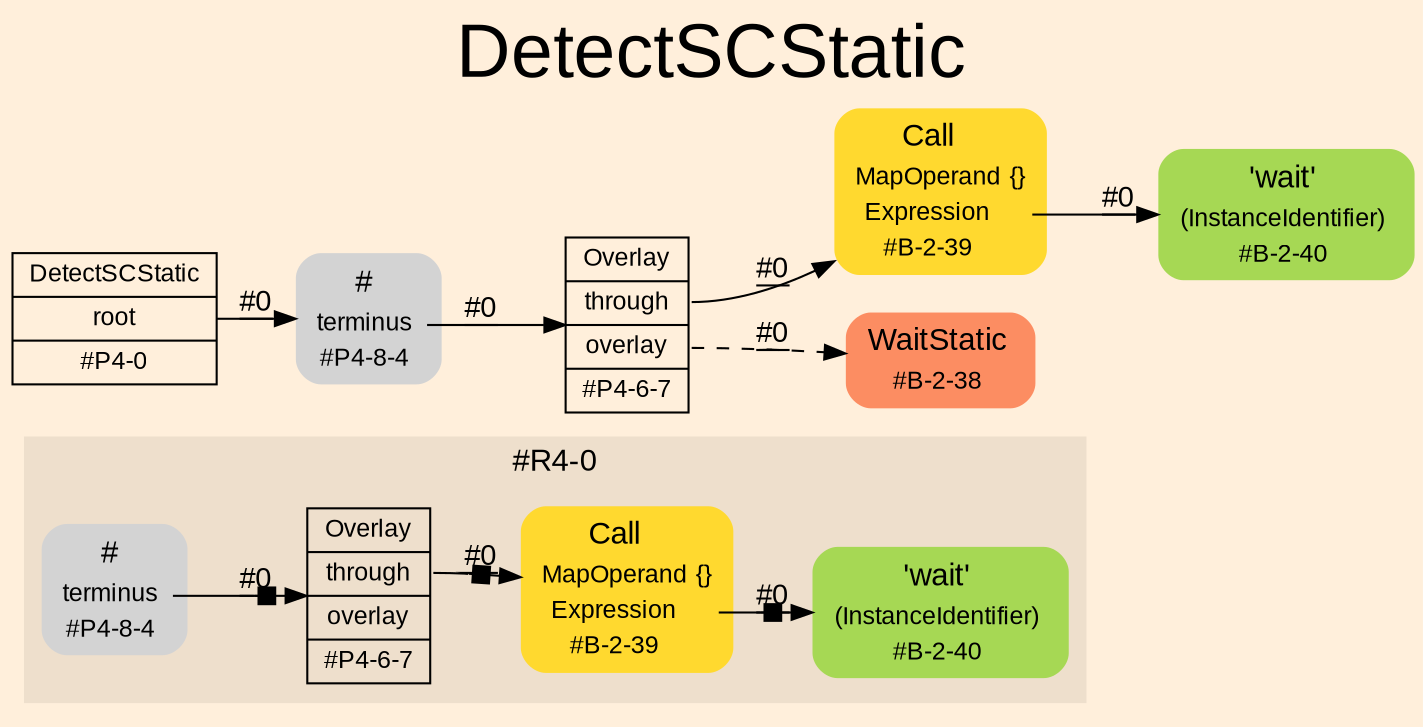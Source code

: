 digraph "DetectSCStatic" {
label = "DetectSCStatic"
labelloc = t
fontsize = "36"
graph [
    rankdir = "LR"
    ranksep = 0.3
    bgcolor = antiquewhite1
    color = black
    fontcolor = black
    fontname = "Arial"
];
node [
    fontname = "Arial"
];
edge [
    fontname = "Arial"
];

// -------------------- figure #R4-0 --------------------
subgraph "cluster#R4-0" {
    label = "#R4-0"
    style = "filled"
    color = antiquewhite2
    fontsize = "15"
    "#R4-0 / #B-2-40" [
        shape = "plaintext"
        fillcolor = "/set28/5"
        label = <<TABLE BORDER="0" CELLBORDER="0" CELLSPACING="0">
         <TR><TD><FONT POINT-SIZE="15.0">'wait'</FONT></TD><TD></TD></TR>
         <TR><TD>(InstanceIdentifier)</TD><TD PORT="port0"></TD></TR>
         <TR><TD>#B-2-40</TD><TD PORT="port1"></TD></TR>
        </TABLE>>
        style = "rounded,filled"
        fontsize = "12"
    ];
    
    "#R4-0 / #B-2-39" [
        shape = "plaintext"
        fillcolor = "/set28/6"
        label = <<TABLE BORDER="0" CELLBORDER="0" CELLSPACING="0">
         <TR><TD><FONT POINT-SIZE="15.0">Call</FONT></TD><TD></TD></TR>
         <TR><TD>MapOperand</TD><TD PORT="port0">{}</TD></TR>
         <TR><TD>Expression</TD><TD PORT="port1"></TD></TR>
         <TR><TD>#B-2-39</TD><TD PORT="port2"></TD></TR>
        </TABLE>>
        style = "rounded,filled"
        fontsize = "12"
    ];
    
    "#R4-0 / #P4-8-4" [
        shape = "plaintext"
        label = <<TABLE BORDER="0" CELLBORDER="0" CELLSPACING="0">
         <TR><TD><FONT POINT-SIZE="15.0">#</FONT></TD><TD></TD></TR>
         <TR><TD>terminus</TD><TD PORT="port0"></TD></TR>
         <TR><TD>#P4-8-4</TD><TD PORT="port1"></TD></TR>
        </TABLE>>
        style = "rounded,filled"
        fontsize = "12"
    ];
    
    "#R4-0 / #P4-6-7" [
        shape = "record"
        fillcolor = antiquewhite2
        label = "<fixed> Overlay | <port0> through | <port1> overlay | <port2> #P4-6-7"
        style = "filled"
        fontsize = "12"
        color = black
        fontcolor = black
    ];
    
}


// -------------------- transformation figure --------------------
"CR#P4-0" [
    shape = "record"
    fillcolor = antiquewhite1
    label = "<fixed> DetectSCStatic | <port0> root | <port1> #P4-0"
    style = "filled"
    fontsize = "12"
    color = black
    fontcolor = black
];

"#P4-8-4" [
    shape = "plaintext"
    label = <<TABLE BORDER="0" CELLBORDER="0" CELLSPACING="0">
     <TR><TD><FONT POINT-SIZE="15.0">#</FONT></TD><TD></TD></TR>
     <TR><TD>terminus</TD><TD PORT="port0"></TD></TR>
     <TR><TD>#P4-8-4</TD><TD PORT="port1"></TD></TR>
    </TABLE>>
    style = "rounded,filled"
    fontsize = "12"
];

"#P4-6-7" [
    shape = "record"
    fillcolor = antiquewhite1
    label = "<fixed> Overlay | <port0> through | <port1> overlay | <port2> #P4-6-7"
    style = "filled"
    fontsize = "12"
    color = black
    fontcolor = black
];

"#B-2-39" [
    shape = "plaintext"
    fillcolor = "/set28/6"
    label = <<TABLE BORDER="0" CELLBORDER="0" CELLSPACING="0">
     <TR><TD><FONT POINT-SIZE="15.0">Call</FONT></TD><TD></TD></TR>
     <TR><TD>MapOperand</TD><TD PORT="port0">{}</TD></TR>
     <TR><TD>Expression</TD><TD PORT="port1"></TD></TR>
     <TR><TD>#B-2-39</TD><TD PORT="port2"></TD></TR>
    </TABLE>>
    style = "rounded,filled"
    fontsize = "12"
];

"#B-2-40" [
    shape = "plaintext"
    fillcolor = "/set28/5"
    label = <<TABLE BORDER="0" CELLBORDER="0" CELLSPACING="0">
     <TR><TD><FONT POINT-SIZE="15.0">'wait'</FONT></TD><TD></TD></TR>
     <TR><TD>(InstanceIdentifier)</TD><TD PORT="port0"></TD></TR>
     <TR><TD>#B-2-40</TD><TD PORT="port1"></TD></TR>
    </TABLE>>
    style = "rounded,filled"
    fontsize = "12"
];

"#B-2-38" [
    shape = "plaintext"
    fillcolor = "/set28/2"
    label = <<TABLE BORDER="0" CELLBORDER="0" CELLSPACING="0">
     <TR><TD><FONT POINT-SIZE="15.0">WaitStatic</FONT></TD><TD></TD></TR>
     <TR><TD>#B-2-38</TD><TD PORT="port0"></TD></TR>
    </TABLE>>
    style = "rounded,filled"
    fontsize = "12"
];


// -------------------- links --------------------
// links for block CR#P4-0
"CR#P4-0":port0 -> "#P4-8-4" [
    style="solid"
    label = "#0"
    decorate = true
    color = black
    fontcolor = black
];

// links for block #P4-8-4
"#P4-8-4":port0 -> "#P4-6-7" [
    style="solid"
    label = "#0"
    decorate = true
    color = black
    fontcolor = black
];

// links for block #P4-6-7
"#P4-6-7":port0 -> "#B-2-39" [
    style="solid"
    label = "#0"
    decorate = true
    color = black
    fontcolor = black
];

"#P4-6-7":port1 -> "#B-2-38" [
    style="dashed"
    label = "#0"
    decorate = true
    color = black
    fontcolor = black
];

// links for block #B-2-39
"#B-2-39":port1 -> "#B-2-40" [
    style="solid"
    label = "#0"
    decorate = true
    color = black
    fontcolor = black
];

// links for block #B-2-40
// links for block #B-2-38
// links for block #R4-0 / #B-2-40
// links for block #R4-0 / #B-2-39
"#R4-0 / #B-2-39":port1 -> "#R4-0 / #B-2-40" [
    style="solid"
    arrowhead="normalnonebox"
    label = "#0"
    decorate = true
    color = black
    fontcolor = black
];

// links for block #R4-0 / #P4-8-4
"#R4-0 / #P4-8-4":port0 -> "#R4-0 / #P4-6-7" [
    style="solid"
    arrowhead="normalnonebox"
    label = "#0"
    decorate = true
    color = black
    fontcolor = black
];

// links for block #R4-0 / #P4-6-7
"#R4-0 / #P4-6-7":port0 -> "#R4-0 / #B-2-39" [
    style="solid"
    arrowhead="normalnonebox"
    label = "#0"
    decorate = true
    color = black
    fontcolor = black
];

}
